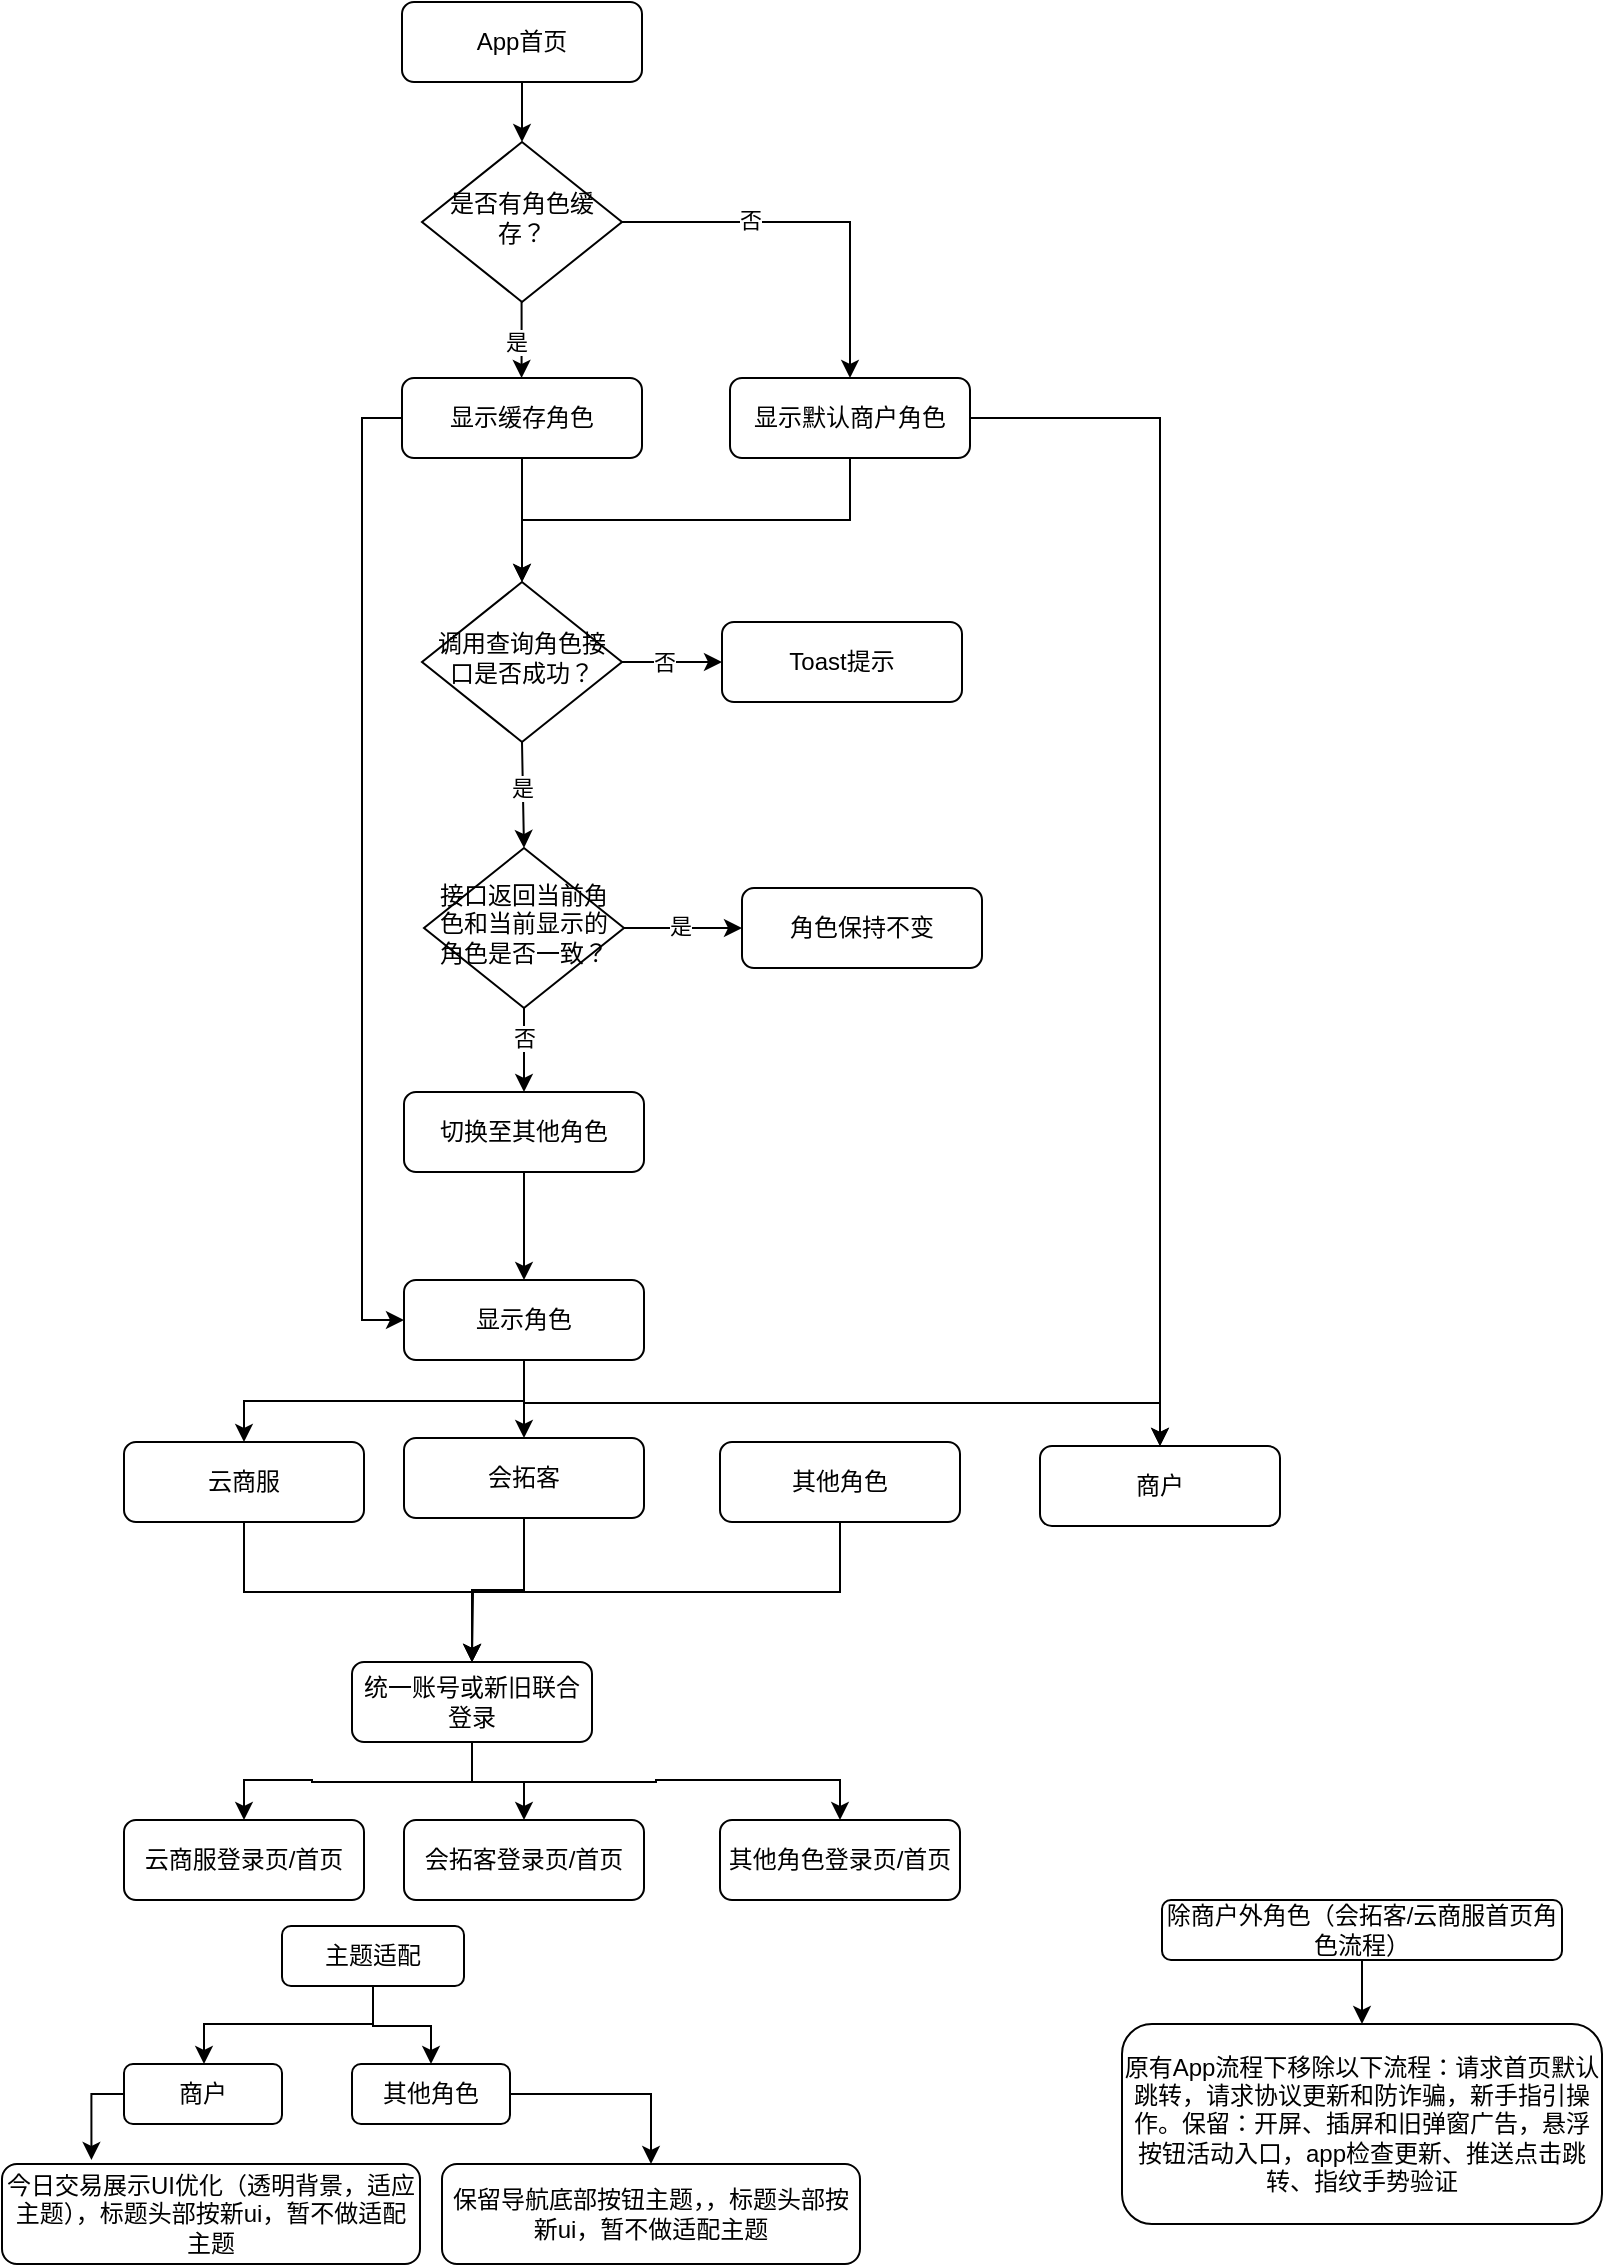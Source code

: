 <mxfile version="22.0.5" type="github">
  <diagram id="C5RBs43oDa-KdzZeNtuy" name="Page-1">
    <mxGraphModel dx="1313" dy="678" grid="1" gridSize="10" guides="1" tooltips="1" connect="1" arrows="1" fold="1" page="1" pageScale="1" pageWidth="827" pageHeight="1169" math="0" shadow="0">
      <root>
        <mxCell id="WIyWlLk6GJQsqaUBKTNV-0" />
        <mxCell id="WIyWlLk6GJQsqaUBKTNV-1" parent="WIyWlLk6GJQsqaUBKTNV-0" />
        <mxCell id="Eg5a3BYA8h1zlYp_-Abq-8" style="edgeStyle=orthogonalEdgeStyle;rounded=0;orthogonalLoop=1;jettySize=auto;html=1;exitX=0.5;exitY=1;exitDx=0;exitDy=0;entryX=0.5;entryY=0;entryDx=0;entryDy=0;" edge="1" parent="WIyWlLk6GJQsqaUBKTNV-1" source="WIyWlLk6GJQsqaUBKTNV-3" target="WIyWlLk6GJQsqaUBKTNV-6">
          <mxGeometry relative="1" as="geometry">
            <mxPoint x="259.5" y="87" as="targetPoint" />
          </mxGeometry>
        </mxCell>
        <mxCell id="WIyWlLk6GJQsqaUBKTNV-3" value="App首页" style="rounded=1;whiteSpace=wrap;html=1;fontSize=12;glass=0;strokeWidth=1;shadow=0;" parent="WIyWlLk6GJQsqaUBKTNV-1" vertex="1">
          <mxGeometry x="200" y="29" width="120" height="40" as="geometry" />
        </mxCell>
        <mxCell id="Eg5a3BYA8h1zlYp_-Abq-11" style="edgeStyle=orthogonalEdgeStyle;rounded=0;orthogonalLoop=1;jettySize=auto;html=1;exitX=0.5;exitY=1;exitDx=0;exitDy=0;entryX=0.5;entryY=0;entryDx=0;entryDy=0;" edge="1" parent="WIyWlLk6GJQsqaUBKTNV-1">
          <mxGeometry relative="1" as="geometry">
            <mxPoint x="259.79" y="179" as="sourcePoint" />
            <mxPoint x="259.79" y="217" as="targetPoint" />
            <Array as="points">
              <mxPoint x="259.79" y="189" />
              <mxPoint x="259.79" y="189" />
            </Array>
          </mxGeometry>
        </mxCell>
        <mxCell id="Eg5a3BYA8h1zlYp_-Abq-18" value="是" style="edgeLabel;html=1;align=center;verticalAlign=middle;resizable=0;points=[];" vertex="1" connectable="0" parent="Eg5a3BYA8h1zlYp_-Abq-11">
          <mxGeometry x="0.033" y="-3" relative="1" as="geometry">
            <mxPoint as="offset" />
          </mxGeometry>
        </mxCell>
        <mxCell id="WIyWlLk6GJQsqaUBKTNV-6" value="是否有角色缓存？" style="rhombus;whiteSpace=wrap;html=1;shadow=0;fontFamily=Helvetica;fontSize=12;align=center;strokeWidth=1;spacing=6;spacingTop=-4;" parent="WIyWlLk6GJQsqaUBKTNV-1" vertex="1">
          <mxGeometry x="210" y="99" width="100" height="80" as="geometry" />
        </mxCell>
        <mxCell id="Eg5a3BYA8h1zlYp_-Abq-13" style="edgeStyle=orthogonalEdgeStyle;rounded=0;orthogonalLoop=1;jettySize=auto;html=1;exitX=0.5;exitY=1;exitDx=0;exitDy=0;entryX=0.5;entryY=0;entryDx=0;entryDy=0;" edge="1" parent="WIyWlLk6GJQsqaUBKTNV-1" source="WIyWlLk6GJQsqaUBKTNV-7" target="WIyWlLk6GJQsqaUBKTNV-10">
          <mxGeometry relative="1" as="geometry" />
        </mxCell>
        <mxCell id="Eg5a3BYA8h1zlYp_-Abq-53" style="edgeStyle=orthogonalEdgeStyle;rounded=0;orthogonalLoop=1;jettySize=auto;html=1;exitX=1;exitY=0.5;exitDx=0;exitDy=0;" edge="1" parent="WIyWlLk6GJQsqaUBKTNV-1" source="WIyWlLk6GJQsqaUBKTNV-7" target="Eg5a3BYA8h1zlYp_-Abq-37">
          <mxGeometry relative="1" as="geometry" />
        </mxCell>
        <mxCell id="WIyWlLk6GJQsqaUBKTNV-7" value="显示默认商户角色" style="rounded=1;whiteSpace=wrap;html=1;fontSize=12;glass=0;strokeWidth=1;shadow=0;" parent="WIyWlLk6GJQsqaUBKTNV-1" vertex="1">
          <mxGeometry x="364" y="217" width="120" height="40" as="geometry" />
        </mxCell>
        <mxCell id="Eg5a3BYA8h1zlYp_-Abq-15" style="edgeStyle=orthogonalEdgeStyle;rounded=0;orthogonalLoop=1;jettySize=auto;html=1;exitX=1;exitY=0.5;exitDx=0;exitDy=0;" edge="1" parent="WIyWlLk6GJQsqaUBKTNV-1" source="WIyWlLk6GJQsqaUBKTNV-10" target="WIyWlLk6GJQsqaUBKTNV-12">
          <mxGeometry relative="1" as="geometry" />
        </mxCell>
        <mxCell id="Eg5a3BYA8h1zlYp_-Abq-20" value="否" style="edgeLabel;html=1;align=center;verticalAlign=middle;resizable=0;points=[];" vertex="1" connectable="0" parent="Eg5a3BYA8h1zlYp_-Abq-15">
          <mxGeometry x="-0.189" relative="1" as="geometry">
            <mxPoint as="offset" />
          </mxGeometry>
        </mxCell>
        <mxCell id="WIyWlLk6GJQsqaUBKTNV-10" value="调用查询角色接口是否成功？" style="rhombus;whiteSpace=wrap;html=1;shadow=0;fontFamily=Helvetica;fontSize=12;align=center;strokeWidth=1;spacing=6;spacingTop=-4;" parent="WIyWlLk6GJQsqaUBKTNV-1" vertex="1">
          <mxGeometry x="210" y="319" width="100" height="80" as="geometry" />
        </mxCell>
        <mxCell id="Eg5a3BYA8h1zlYp_-Abq-36" style="edgeStyle=orthogonalEdgeStyle;rounded=0;orthogonalLoop=1;jettySize=auto;html=1;exitX=0.5;exitY=1;exitDx=0;exitDy=0;entryX=0.5;entryY=0;entryDx=0;entryDy=0;" edge="1" parent="WIyWlLk6GJQsqaUBKTNV-1" source="WIyWlLk6GJQsqaUBKTNV-11" target="Eg5a3BYA8h1zlYp_-Abq-33">
          <mxGeometry relative="1" as="geometry" />
        </mxCell>
        <mxCell id="WIyWlLk6GJQsqaUBKTNV-11" value="切换至其他角色" style="rounded=1;whiteSpace=wrap;html=1;fontSize=12;glass=0;strokeWidth=1;shadow=0;" parent="WIyWlLk6GJQsqaUBKTNV-1" vertex="1">
          <mxGeometry x="201" y="574" width="120" height="40" as="geometry" />
        </mxCell>
        <mxCell id="WIyWlLk6GJQsqaUBKTNV-12" value="Toast提示" style="rounded=1;whiteSpace=wrap;html=1;fontSize=12;glass=0;strokeWidth=1;shadow=0;" parent="WIyWlLk6GJQsqaUBKTNV-1" vertex="1">
          <mxGeometry x="360" y="339" width="120" height="40" as="geometry" />
        </mxCell>
        <mxCell id="Eg5a3BYA8h1zlYp_-Abq-14" style="edgeStyle=orthogonalEdgeStyle;rounded=0;orthogonalLoop=1;jettySize=auto;html=1;exitX=0.5;exitY=1;exitDx=0;exitDy=0;entryX=0.5;entryY=0;entryDx=0;entryDy=0;" edge="1" parent="WIyWlLk6GJQsqaUBKTNV-1" source="Eg5a3BYA8h1zlYp_-Abq-10" target="WIyWlLk6GJQsqaUBKTNV-10">
          <mxGeometry relative="1" as="geometry" />
        </mxCell>
        <mxCell id="Eg5a3BYA8h1zlYp_-Abq-35" style="edgeStyle=orthogonalEdgeStyle;rounded=0;orthogonalLoop=1;jettySize=auto;html=1;exitX=0;exitY=0.5;exitDx=0;exitDy=0;entryX=0;entryY=0.5;entryDx=0;entryDy=0;" edge="1" parent="WIyWlLk6GJQsqaUBKTNV-1" source="Eg5a3BYA8h1zlYp_-Abq-10" target="Eg5a3BYA8h1zlYp_-Abq-33">
          <mxGeometry relative="1" as="geometry" />
        </mxCell>
        <mxCell id="Eg5a3BYA8h1zlYp_-Abq-10" value="显示缓存角色" style="rounded=1;whiteSpace=wrap;html=1;fontSize=12;glass=0;strokeWidth=1;shadow=0;" vertex="1" parent="WIyWlLk6GJQsqaUBKTNV-1">
          <mxGeometry x="200" y="217" width="120" height="40" as="geometry" />
        </mxCell>
        <mxCell id="Eg5a3BYA8h1zlYp_-Abq-12" style="edgeStyle=orthogonalEdgeStyle;rounded=0;orthogonalLoop=1;jettySize=auto;html=1;exitX=1;exitY=0.5;exitDx=0;exitDy=0;entryX=0.5;entryY=0;entryDx=0;entryDy=0;" edge="1" parent="WIyWlLk6GJQsqaUBKTNV-1" source="WIyWlLk6GJQsqaUBKTNV-6" target="WIyWlLk6GJQsqaUBKTNV-7">
          <mxGeometry relative="1" as="geometry">
            <mxPoint x="320" y="136.68" as="sourcePoint" />
            <mxPoint x="433" y="199.0" as="targetPoint" />
          </mxGeometry>
        </mxCell>
        <mxCell id="Eg5a3BYA8h1zlYp_-Abq-17" value="否" style="edgeLabel;html=1;align=center;verticalAlign=middle;resizable=0;points=[];" vertex="1" connectable="0" parent="Eg5a3BYA8h1zlYp_-Abq-12">
          <mxGeometry x="-0.332" y="1" relative="1" as="geometry">
            <mxPoint as="offset" />
          </mxGeometry>
        </mxCell>
        <mxCell id="Eg5a3BYA8h1zlYp_-Abq-27" style="edgeStyle=orthogonalEdgeStyle;rounded=0;orthogonalLoop=1;jettySize=auto;html=1;exitX=0.5;exitY=1;exitDx=0;exitDy=0;" edge="1" parent="WIyWlLk6GJQsqaUBKTNV-1" source="Eg5a3BYA8h1zlYp_-Abq-19" target="WIyWlLk6GJQsqaUBKTNV-11">
          <mxGeometry relative="1" as="geometry" />
        </mxCell>
        <mxCell id="Eg5a3BYA8h1zlYp_-Abq-28" value="否" style="edgeLabel;html=1;align=center;verticalAlign=middle;resizable=0;points=[];" vertex="1" connectable="0" parent="Eg5a3BYA8h1zlYp_-Abq-27">
          <mxGeometry x="-0.313" relative="1" as="geometry">
            <mxPoint as="offset" />
          </mxGeometry>
        </mxCell>
        <mxCell id="Eg5a3BYA8h1zlYp_-Abq-30" style="edgeStyle=orthogonalEdgeStyle;rounded=0;orthogonalLoop=1;jettySize=auto;html=1;exitX=1;exitY=0.5;exitDx=0;exitDy=0;" edge="1" parent="WIyWlLk6GJQsqaUBKTNV-1" source="Eg5a3BYA8h1zlYp_-Abq-19" target="Eg5a3BYA8h1zlYp_-Abq-29">
          <mxGeometry relative="1" as="geometry" />
        </mxCell>
        <mxCell id="Eg5a3BYA8h1zlYp_-Abq-32" value="是" style="edgeLabel;html=1;align=center;verticalAlign=middle;resizable=0;points=[];" vertex="1" connectable="0" parent="Eg5a3BYA8h1zlYp_-Abq-30">
          <mxGeometry x="-0.058" y="1" relative="1" as="geometry">
            <mxPoint as="offset" />
          </mxGeometry>
        </mxCell>
        <mxCell id="Eg5a3BYA8h1zlYp_-Abq-19" value="接口返回当前角色和当前显示的角色是否一致？" style="rhombus;whiteSpace=wrap;html=1;shadow=0;fontFamily=Helvetica;fontSize=12;align=center;strokeWidth=1;spacing=6;spacingTop=-4;" vertex="1" parent="WIyWlLk6GJQsqaUBKTNV-1">
          <mxGeometry x="211" y="452" width="100" height="80" as="geometry" />
        </mxCell>
        <mxCell id="Eg5a3BYA8h1zlYp_-Abq-21" style="edgeStyle=orthogonalEdgeStyle;rounded=0;orthogonalLoop=1;jettySize=auto;html=1;entryX=0.5;entryY=0;entryDx=0;entryDy=0;" edge="1" parent="WIyWlLk6GJQsqaUBKTNV-1" target="Eg5a3BYA8h1zlYp_-Abq-19">
          <mxGeometry relative="1" as="geometry">
            <mxPoint x="260" y="399" as="sourcePoint" />
            <mxPoint x="260.29" y="445.0" as="targetPoint" />
            <Array as="points" />
          </mxGeometry>
        </mxCell>
        <mxCell id="Eg5a3BYA8h1zlYp_-Abq-22" value="是" style="edgeLabel;html=1;align=center;verticalAlign=middle;resizable=0;points=[];" vertex="1" connectable="0" parent="Eg5a3BYA8h1zlYp_-Abq-21">
          <mxGeometry x="-0.145" y="-1" relative="1" as="geometry">
            <mxPoint as="offset" />
          </mxGeometry>
        </mxCell>
        <mxCell id="Eg5a3BYA8h1zlYp_-Abq-29" value="角色保持不变" style="rounded=1;whiteSpace=wrap;html=1;fontSize=12;glass=0;strokeWidth=1;shadow=0;" vertex="1" parent="WIyWlLk6GJQsqaUBKTNV-1">
          <mxGeometry x="370" y="472" width="120" height="40" as="geometry" />
        </mxCell>
        <mxCell id="Eg5a3BYA8h1zlYp_-Abq-40" style="edgeStyle=orthogonalEdgeStyle;rounded=0;orthogonalLoop=1;jettySize=auto;html=1;exitX=0.5;exitY=1;exitDx=0;exitDy=0;" edge="1" parent="WIyWlLk6GJQsqaUBKTNV-1" source="Eg5a3BYA8h1zlYp_-Abq-33" target="Eg5a3BYA8h1zlYp_-Abq-38">
          <mxGeometry relative="1" as="geometry" />
        </mxCell>
        <mxCell id="Eg5a3BYA8h1zlYp_-Abq-41" style="edgeStyle=orthogonalEdgeStyle;rounded=0;orthogonalLoop=1;jettySize=auto;html=1;exitX=0.5;exitY=1;exitDx=0;exitDy=0;" edge="1" parent="WIyWlLk6GJQsqaUBKTNV-1" source="Eg5a3BYA8h1zlYp_-Abq-33" target="Eg5a3BYA8h1zlYp_-Abq-39">
          <mxGeometry relative="1" as="geometry" />
        </mxCell>
        <mxCell id="Eg5a3BYA8h1zlYp_-Abq-43" style="edgeStyle=orthogonalEdgeStyle;rounded=0;orthogonalLoop=1;jettySize=auto;html=1;exitX=0.5;exitY=1;exitDx=0;exitDy=0;" edge="1" parent="WIyWlLk6GJQsqaUBKTNV-1" source="Eg5a3BYA8h1zlYp_-Abq-33" target="Eg5a3BYA8h1zlYp_-Abq-37">
          <mxGeometry relative="1" as="geometry" />
        </mxCell>
        <mxCell id="Eg5a3BYA8h1zlYp_-Abq-33" value="显示角色" style="rounded=1;whiteSpace=wrap;html=1;fontSize=12;glass=0;strokeWidth=1;shadow=0;" vertex="1" parent="WIyWlLk6GJQsqaUBKTNV-1">
          <mxGeometry x="201" y="668" width="120" height="40" as="geometry" />
        </mxCell>
        <mxCell id="Eg5a3BYA8h1zlYp_-Abq-37" value="商户" style="rounded=1;whiteSpace=wrap;html=1;fontSize=12;glass=0;strokeWidth=1;shadow=0;" vertex="1" parent="WIyWlLk6GJQsqaUBKTNV-1">
          <mxGeometry x="519" y="751" width="120" height="40" as="geometry" />
        </mxCell>
        <mxCell id="Eg5a3BYA8h1zlYp_-Abq-51" style="edgeStyle=orthogonalEdgeStyle;rounded=0;orthogonalLoop=1;jettySize=auto;html=1;exitX=0.5;exitY=1;exitDx=0;exitDy=0;" edge="1" parent="WIyWlLk6GJQsqaUBKTNV-1" source="Eg5a3BYA8h1zlYp_-Abq-38">
          <mxGeometry relative="1" as="geometry">
            <mxPoint x="235" y="859" as="targetPoint" />
          </mxGeometry>
        </mxCell>
        <mxCell id="Eg5a3BYA8h1zlYp_-Abq-38" value="云商服" style="rounded=1;whiteSpace=wrap;html=1;fontSize=12;glass=0;strokeWidth=1;shadow=0;" vertex="1" parent="WIyWlLk6GJQsqaUBKTNV-1">
          <mxGeometry x="61" y="749" width="120" height="40" as="geometry" />
        </mxCell>
        <mxCell id="Eg5a3BYA8h1zlYp_-Abq-52" style="edgeStyle=orthogonalEdgeStyle;rounded=0;orthogonalLoop=1;jettySize=auto;html=1;exitX=0.5;exitY=1;exitDx=0;exitDy=0;entryX=0.5;entryY=0;entryDx=0;entryDy=0;" edge="1" parent="WIyWlLk6GJQsqaUBKTNV-1" source="Eg5a3BYA8h1zlYp_-Abq-39" target="Eg5a3BYA8h1zlYp_-Abq-45">
          <mxGeometry relative="1" as="geometry" />
        </mxCell>
        <mxCell id="Eg5a3BYA8h1zlYp_-Abq-39" value="会拓客" style="rounded=1;whiteSpace=wrap;html=1;fontSize=12;glass=0;strokeWidth=1;shadow=0;" vertex="1" parent="WIyWlLk6GJQsqaUBKTNV-1">
          <mxGeometry x="201" y="747" width="120" height="40" as="geometry" />
        </mxCell>
        <mxCell id="Eg5a3BYA8h1zlYp_-Abq-58" style="edgeStyle=orthogonalEdgeStyle;rounded=0;orthogonalLoop=1;jettySize=auto;html=1;exitX=0.5;exitY=1;exitDx=0;exitDy=0;" edge="1" parent="WIyWlLk6GJQsqaUBKTNV-1" source="Eg5a3BYA8h1zlYp_-Abq-45" target="Eg5a3BYA8h1zlYp_-Abq-55">
          <mxGeometry relative="1" as="geometry" />
        </mxCell>
        <mxCell id="Eg5a3BYA8h1zlYp_-Abq-59" style="edgeStyle=orthogonalEdgeStyle;rounded=0;orthogonalLoop=1;jettySize=auto;html=1;exitX=0.5;exitY=1;exitDx=0;exitDy=0;" edge="1" parent="WIyWlLk6GJQsqaUBKTNV-1" source="Eg5a3BYA8h1zlYp_-Abq-45" target="Eg5a3BYA8h1zlYp_-Abq-56">
          <mxGeometry relative="1" as="geometry" />
        </mxCell>
        <mxCell id="Eg5a3BYA8h1zlYp_-Abq-60" style="edgeStyle=orthogonalEdgeStyle;rounded=0;orthogonalLoop=1;jettySize=auto;html=1;exitX=0.5;exitY=1;exitDx=0;exitDy=0;" edge="1" parent="WIyWlLk6GJQsqaUBKTNV-1" source="Eg5a3BYA8h1zlYp_-Abq-45" target="Eg5a3BYA8h1zlYp_-Abq-54">
          <mxGeometry relative="1" as="geometry" />
        </mxCell>
        <mxCell id="Eg5a3BYA8h1zlYp_-Abq-45" value="统一账号或新旧联合登录" style="rounded=1;whiteSpace=wrap;html=1;fontSize=12;glass=0;strokeWidth=1;shadow=0;" vertex="1" parent="WIyWlLk6GJQsqaUBKTNV-1">
          <mxGeometry x="175" y="859" width="120" height="40" as="geometry" />
        </mxCell>
        <mxCell id="Eg5a3BYA8h1zlYp_-Abq-50" style="edgeStyle=orthogonalEdgeStyle;rounded=0;orthogonalLoop=1;jettySize=auto;html=1;exitX=0.5;exitY=1;exitDx=0;exitDy=0;" edge="1" parent="WIyWlLk6GJQsqaUBKTNV-1" source="Eg5a3BYA8h1zlYp_-Abq-46" target="Eg5a3BYA8h1zlYp_-Abq-45">
          <mxGeometry relative="1" as="geometry" />
        </mxCell>
        <mxCell id="Eg5a3BYA8h1zlYp_-Abq-46" value="其他角色" style="rounded=1;whiteSpace=wrap;html=1;fontSize=12;glass=0;strokeWidth=1;shadow=0;" vertex="1" parent="WIyWlLk6GJQsqaUBKTNV-1">
          <mxGeometry x="359" y="749" width="120" height="40" as="geometry" />
        </mxCell>
        <mxCell id="Eg5a3BYA8h1zlYp_-Abq-54" value="云商服登录页/首页" style="rounded=1;whiteSpace=wrap;html=1;fontSize=12;glass=0;strokeWidth=1;shadow=0;" vertex="1" parent="WIyWlLk6GJQsqaUBKTNV-1">
          <mxGeometry x="61" y="938" width="120" height="40" as="geometry" />
        </mxCell>
        <mxCell id="Eg5a3BYA8h1zlYp_-Abq-55" value="会拓客登录页/首页" style="rounded=1;whiteSpace=wrap;html=1;fontSize=12;glass=0;strokeWidth=1;shadow=0;" vertex="1" parent="WIyWlLk6GJQsqaUBKTNV-1">
          <mxGeometry x="201" y="938" width="120" height="40" as="geometry" />
        </mxCell>
        <mxCell id="Eg5a3BYA8h1zlYp_-Abq-56" value="其他角色登录页/首页" style="rounded=1;whiteSpace=wrap;html=1;fontSize=12;glass=0;strokeWidth=1;shadow=0;" vertex="1" parent="WIyWlLk6GJQsqaUBKTNV-1">
          <mxGeometry x="359" y="938" width="120" height="40" as="geometry" />
        </mxCell>
        <mxCell id="Eg5a3BYA8h1zlYp_-Abq-68" style="edgeStyle=orthogonalEdgeStyle;rounded=0;orthogonalLoop=1;jettySize=auto;html=1;exitX=0.5;exitY=1;exitDx=0;exitDy=0;" edge="1" parent="WIyWlLk6GJQsqaUBKTNV-1" source="Eg5a3BYA8h1zlYp_-Abq-61" target="Eg5a3BYA8h1zlYp_-Abq-62">
          <mxGeometry relative="1" as="geometry">
            <Array as="points">
              <mxPoint x="185" y="1040" />
              <mxPoint x="101" y="1040" />
            </Array>
          </mxGeometry>
        </mxCell>
        <mxCell id="Eg5a3BYA8h1zlYp_-Abq-69" style="edgeStyle=orthogonalEdgeStyle;rounded=0;orthogonalLoop=1;jettySize=auto;html=1;exitX=0.5;exitY=1;exitDx=0;exitDy=0;" edge="1" parent="WIyWlLk6GJQsqaUBKTNV-1" source="Eg5a3BYA8h1zlYp_-Abq-61" target="Eg5a3BYA8h1zlYp_-Abq-65">
          <mxGeometry relative="1" as="geometry" />
        </mxCell>
        <mxCell id="Eg5a3BYA8h1zlYp_-Abq-61" value="主题适配" style="rounded=1;whiteSpace=wrap;html=1;fontSize=12;glass=0;strokeWidth=1;shadow=0;" vertex="1" parent="WIyWlLk6GJQsqaUBKTNV-1">
          <mxGeometry x="140" y="991" width="91" height="30" as="geometry" />
        </mxCell>
        <mxCell id="Eg5a3BYA8h1zlYp_-Abq-62" value="商户" style="rounded=1;whiteSpace=wrap;html=1;fontSize=12;glass=0;strokeWidth=1;shadow=0;" vertex="1" parent="WIyWlLk6GJQsqaUBKTNV-1">
          <mxGeometry x="61" y="1060" width="79" height="30" as="geometry" />
        </mxCell>
        <mxCell id="Eg5a3BYA8h1zlYp_-Abq-71" style="edgeStyle=orthogonalEdgeStyle;rounded=0;orthogonalLoop=1;jettySize=auto;html=1;exitX=1;exitY=0.5;exitDx=0;exitDy=0;" edge="1" parent="WIyWlLk6GJQsqaUBKTNV-1" source="Eg5a3BYA8h1zlYp_-Abq-65" target="Eg5a3BYA8h1zlYp_-Abq-67">
          <mxGeometry relative="1" as="geometry" />
        </mxCell>
        <mxCell id="Eg5a3BYA8h1zlYp_-Abq-65" value="其他角色" style="rounded=1;whiteSpace=wrap;html=1;fontSize=12;glass=0;strokeWidth=1;shadow=0;" vertex="1" parent="WIyWlLk6GJQsqaUBKTNV-1">
          <mxGeometry x="175" y="1060" width="79" height="30" as="geometry" />
        </mxCell>
        <mxCell id="Eg5a3BYA8h1zlYp_-Abq-66" value="今日交易展示UI优化（透明背景，适应主题），标题头部按新ui，暂不做适配主题" style="rounded=1;whiteSpace=wrap;html=1;fontSize=12;glass=0;strokeWidth=1;shadow=0;" vertex="1" parent="WIyWlLk6GJQsqaUBKTNV-1">
          <mxGeometry y="1110" width="209" height="50" as="geometry" />
        </mxCell>
        <mxCell id="Eg5a3BYA8h1zlYp_-Abq-67" value="保留导航底部按钮主题，，标题头部按新ui，暂不做适配主题" style="rounded=1;whiteSpace=wrap;html=1;fontSize=12;glass=0;strokeWidth=1;shadow=0;" vertex="1" parent="WIyWlLk6GJQsqaUBKTNV-1">
          <mxGeometry x="220" y="1110" width="209" height="50" as="geometry" />
        </mxCell>
        <mxCell id="Eg5a3BYA8h1zlYp_-Abq-74" style="edgeStyle=orthogonalEdgeStyle;rounded=0;orthogonalLoop=1;jettySize=auto;html=1;exitX=0;exitY=0.5;exitDx=0;exitDy=0;entryX=0.214;entryY=-0.04;entryDx=0;entryDy=0;entryPerimeter=0;" edge="1" parent="WIyWlLk6GJQsqaUBKTNV-1" source="Eg5a3BYA8h1zlYp_-Abq-62" target="Eg5a3BYA8h1zlYp_-Abq-66">
          <mxGeometry relative="1" as="geometry" />
        </mxCell>
        <mxCell id="Eg5a3BYA8h1zlYp_-Abq-78" style="edgeStyle=orthogonalEdgeStyle;rounded=0;orthogonalLoop=1;jettySize=auto;html=1;exitX=0.5;exitY=1;exitDx=0;exitDy=0;" edge="1" parent="WIyWlLk6GJQsqaUBKTNV-1" source="Eg5a3BYA8h1zlYp_-Abq-76" target="Eg5a3BYA8h1zlYp_-Abq-77">
          <mxGeometry relative="1" as="geometry" />
        </mxCell>
        <mxCell id="Eg5a3BYA8h1zlYp_-Abq-76" value="除商户外角色（会拓客/云商服首页角色流程）" style="rounded=1;whiteSpace=wrap;html=1;fontSize=12;glass=0;strokeWidth=1;shadow=0;" vertex="1" parent="WIyWlLk6GJQsqaUBKTNV-1">
          <mxGeometry x="580" y="978" width="200" height="30" as="geometry" />
        </mxCell>
        <mxCell id="Eg5a3BYA8h1zlYp_-Abq-77" value="原有App流程下移除以下流程：请求首页默认跳转，请求协议更新和防诈骗，新手指引操作。保留：开屏、插屏和旧弹窗广告，悬浮按钮活动入口，app检查更新、推送点击跳转、指纹手势验证" style="rounded=1;whiteSpace=wrap;html=1;fontSize=12;glass=0;strokeWidth=1;shadow=0;" vertex="1" parent="WIyWlLk6GJQsqaUBKTNV-1">
          <mxGeometry x="560" y="1040" width="240" height="100" as="geometry" />
        </mxCell>
      </root>
    </mxGraphModel>
  </diagram>
</mxfile>
